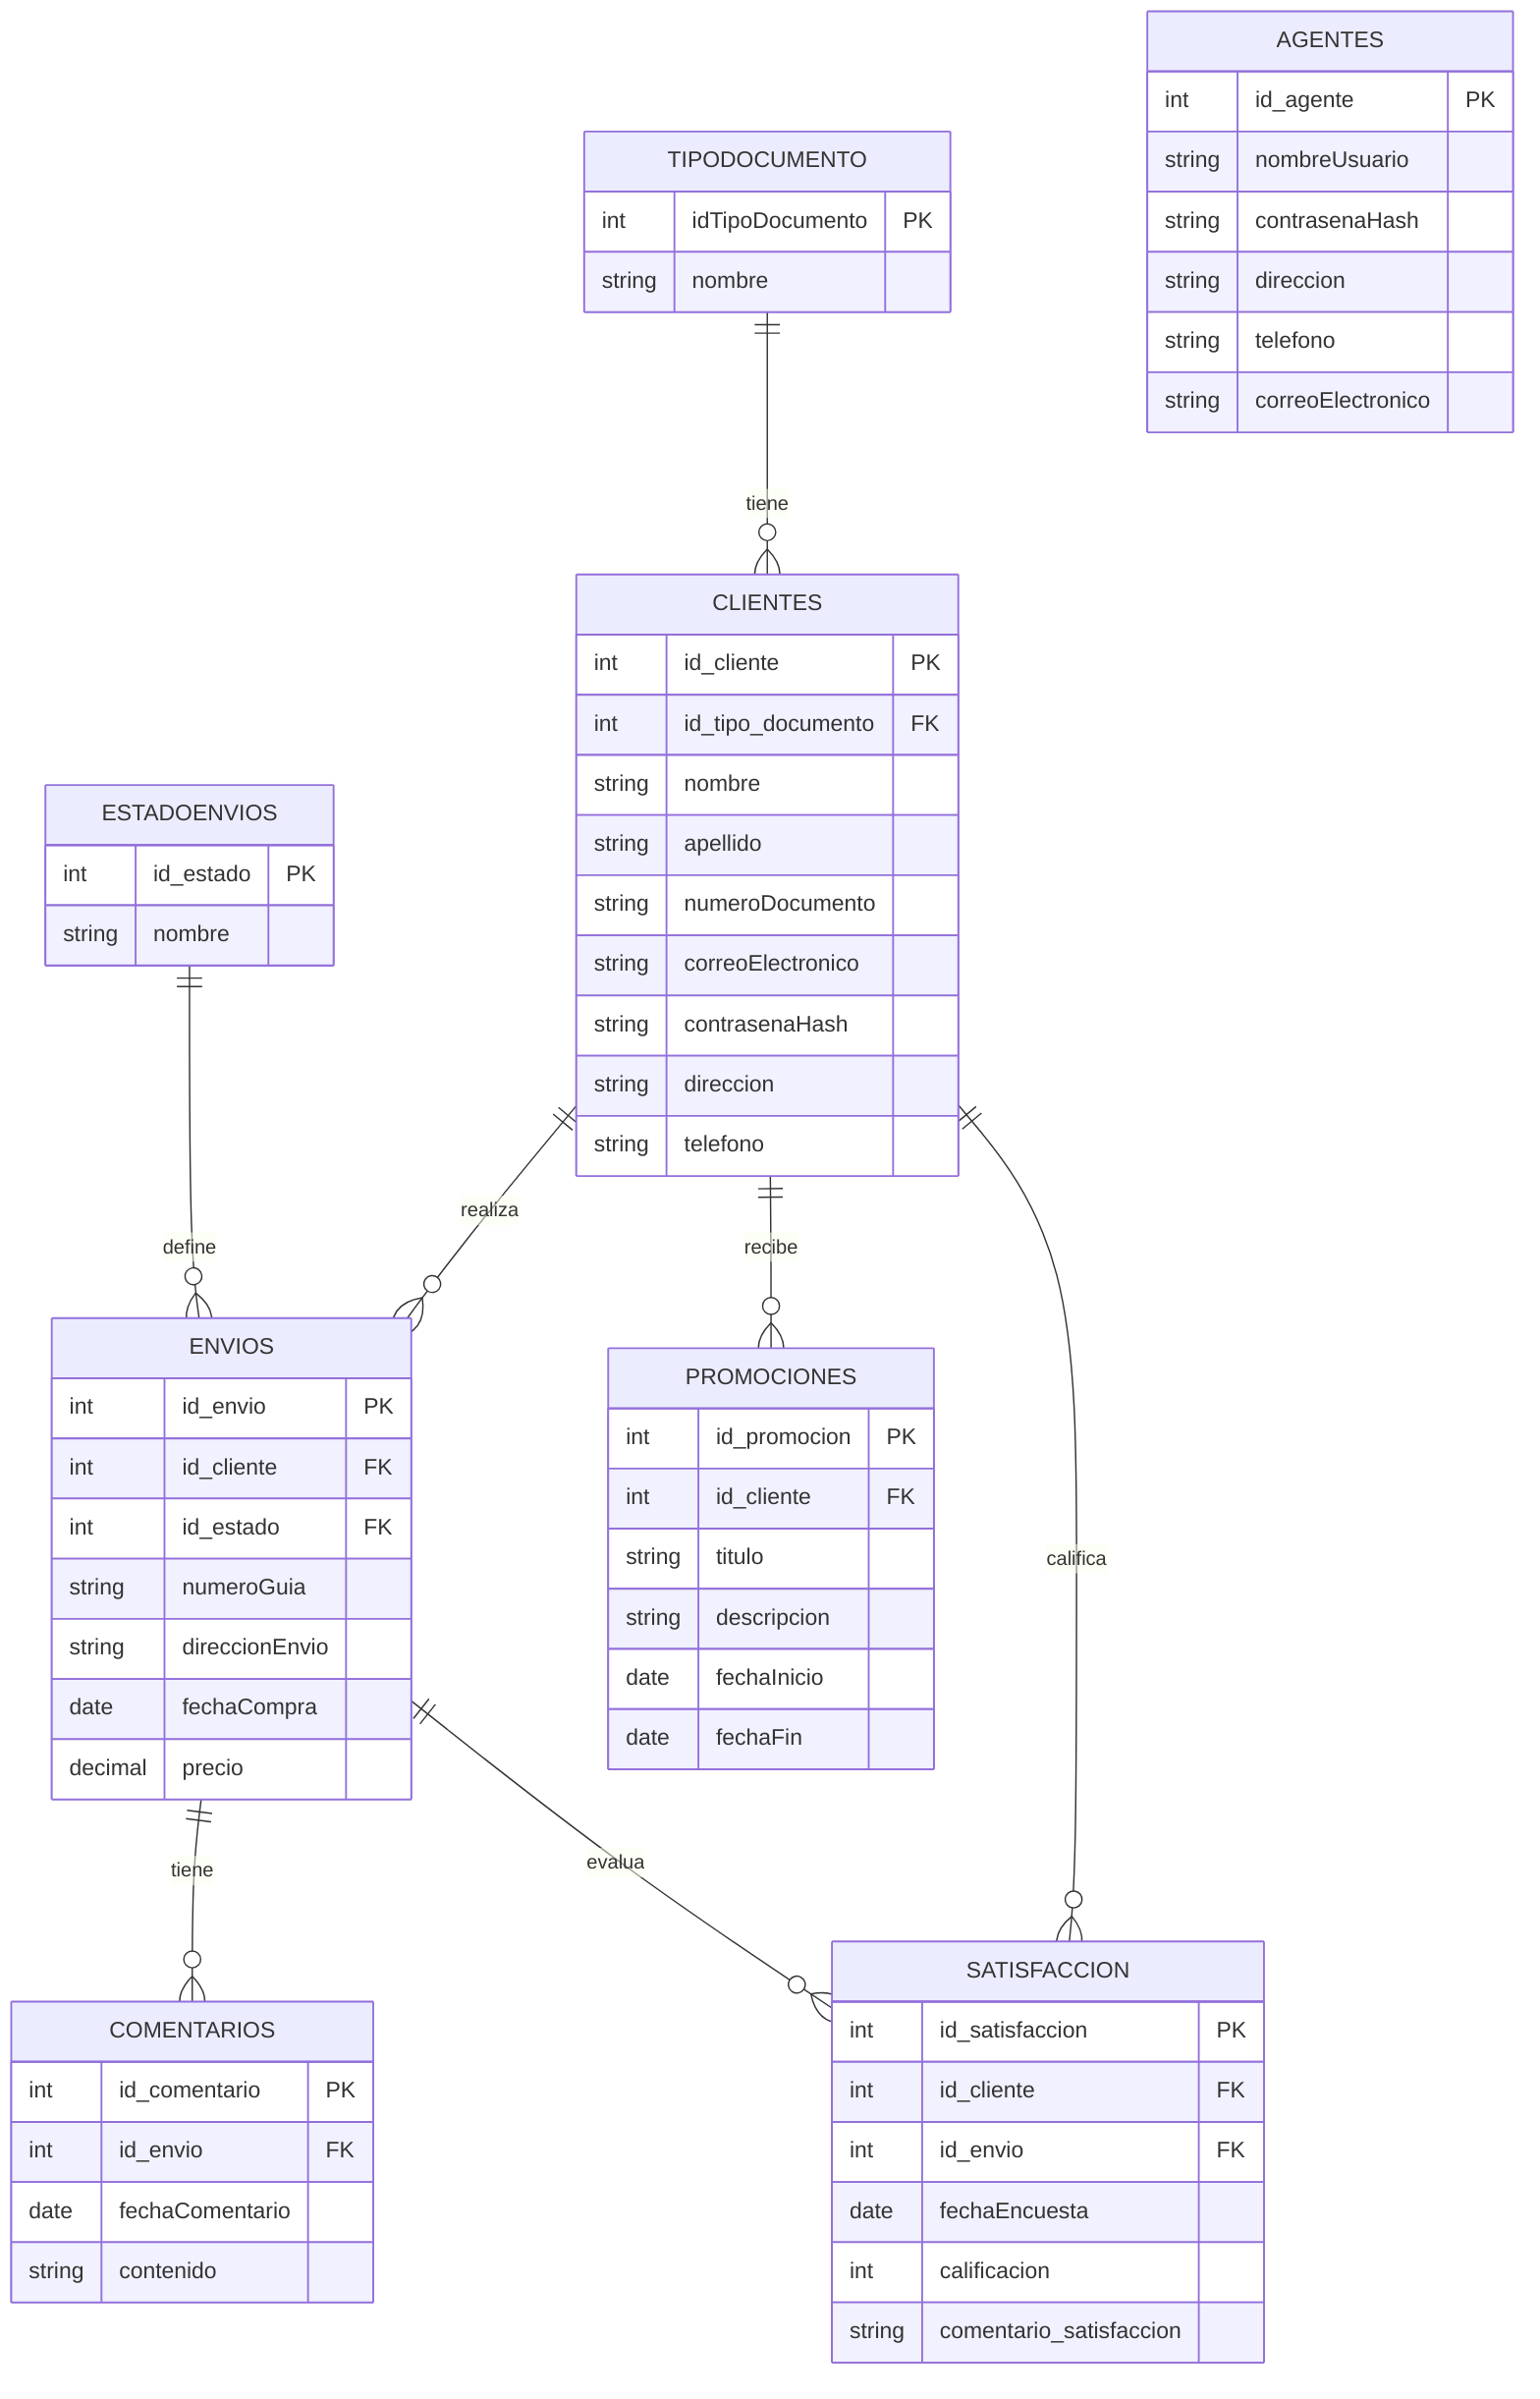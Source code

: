 erDiagram
    TIPODOCUMENTO {
        int idTipoDocumento PK
        string nombre
    }
    
    CLIENTES {
        int id_cliente PK
        int id_tipo_documento FK
        string nombre
        string apellido
        string numeroDocumento
        string correoElectronico
        string contrasenaHash
        string direccion
        string telefono
    }
    
    AGENTES {
        int id_agente PK
        string nombreUsuario
        string contrasenaHash
        string direccion
        string telefono
        string correoElectronico
    }
    
    ESTADOENVIOS {
        int id_estado PK
        string nombre
    }
    
    ENVIOS {
        int id_envio PK
        int id_cliente FK
        int id_estado FK
        string numeroGuia
        string direccionEnvio
        date fechaCompra
        decimal precio
    }
    
    COMENTARIOS {
        int id_comentario PK
        int id_envio FK
        date fechaComentario
        string contenido
    }
    
    SATISFACCION {
        int id_satisfaccion PK
        int id_cliente FK
        int id_envio FK
        date fechaEncuesta
        int calificacion
        string comentario_satisfaccion
    }
    
    PROMOCIONES {
        int id_promocion PK
        int id_cliente FK
        string titulo
        string descripcion
        date fechaInicio
        date fechaFin
    }
    
    TIPODOCUMENTO ||--o{ CLIENTES : "tiene"
    CLIENTES ||--o{ ENVIOS : "realiza"
    CLIENTES ||--o{ SATISFACCION : "califica"
    CLIENTES ||--o{ PROMOCIONES : "recibe"
    ESTADOENVIOS ||--o{ ENVIOS : "define"
    ENVIOS ||--o{ COMENTARIOS : "tiene"
    ENVIOS ||--o{ SATISFACCION : "evalua"